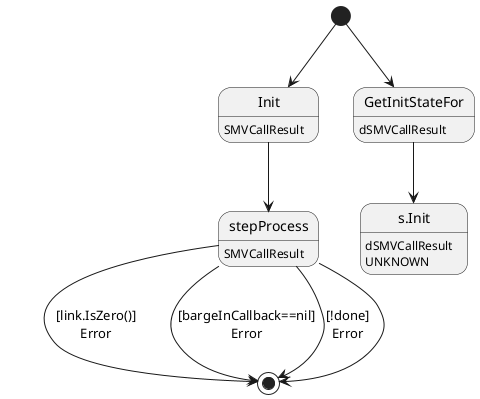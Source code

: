 @startuml
state "Init" as T01_S001
T01_S001 : SMVCallResult
[*] --> T01_S001
T01_S001 --> T01_S002
state "stepProcess" as T01_S002
T01_S002 : SMVCallResult
T01_S002 -->[*] : [link.IsZero()]\nError
T01_S002 -->[*] : [bargeInCallback==nil]\nError
T01_S002 -->[*] : [!done]\nError
T01_S002 -->[*]
state "GetInitStateFor" as T00_S001
T00_S001 : dSMVCallResult
[*] --> T00_S001
state "s.Init" as T00_U001
T00_U001 : dSMVCallResult
T00_U001 : UNKNOWN 
T00_S001 --> T00_U001
@enduml
